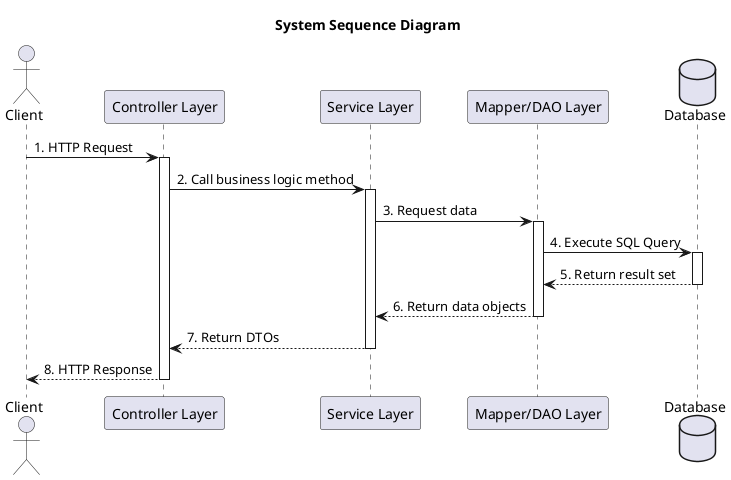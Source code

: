@startuml

title System Sequence Diagram

actor Client
participant "Controller Layer" as Controller
participant "Service Layer" as Service
participant "Mapper/DAO Layer" as Mapper
database "Database" as DB

Client -> Controller: 1. HTTP Request
activate Controller

Controller -> Service: 2. Call business logic method
activate Service

Service -> Mapper: 3. Request data
activate Mapper

Mapper -> DB: 4. Execute SQL Query
activate DB
DB --> Mapper: 5. Return result set
deactivate DB

Mapper --> Service: 6. Return data objects
deactivate Mapper

Service --> Controller: 7. Return DTOs
deactivate Service

Controller --> Client: 8. HTTP Response
deactivate Controller

@enduml
